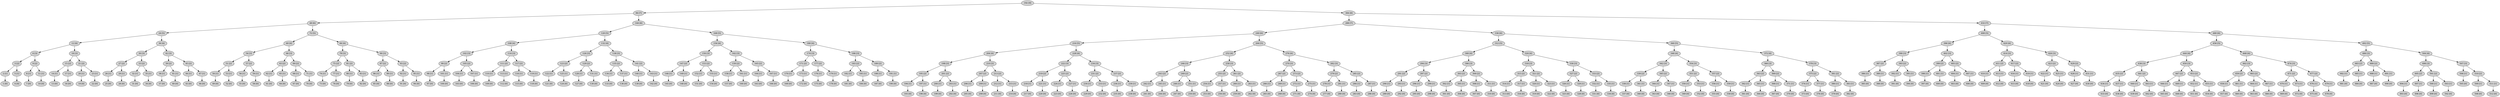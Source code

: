 digraph {
n0x7fb2e34052b0 [label="192 [9]", fontcolor=black, style=filled];
n0x7fb2e34052b0 -> n0x7fb2e34046b0 [side=left];
n0x7fb2e34052b0 -> n0x7fb2e3406ab0 [side=right];
n0x7fb2e34046b0 [label="96 [7]", fontcolor=black, style=filled];
n0x7fb2e34046b0 -> n0x7fb2e34040b0 [side=left];
n0x7fb2e34046b0 -> n0x7fb2e3404cb0 [side=right];
n0x7fb2e34040b0 [label="48 [6]", fontcolor=black, style=filled];
n0x7fb2e34040b0 -> n0x7fb2e3403db0 [side=left];
n0x7fb2e34040b0 -> n0x7fb2e34043b0 [side=right];
n0x7fb2e3403db0 [label="24 [5]", fontcolor=black, style=filled];
n0x7fb2e3403db0 -> n0x7fb2e3403c30 [side=left];
n0x7fb2e3403db0 -> n0x7fb2e3403f30 [side=right];
n0x7fb2e3403c30 [label="12 [4]", fontcolor=black, style=filled];
n0x7fb2e3403c30 -> n0x7fb2e3403b70 [side=left];
n0x7fb2e3403c30 -> n0x7fb2e3403cf0 [side=right];
n0x7fb2e3403b70 [label="6 [3]", fontcolor=black, style=filled];
n0x7fb2e3403b70 -> n0x7fb2e3403b10 [side=left];
n0x7fb2e3403b70 -> n0x7fb2e3403bd0 [side=right];
n0x7fb2e3403b10 [label="3 [2]", fontcolor=black, style=filled];
n0x7fb2e3403b10 -> n0x7fb2e3403af0 [side=left];
n0x7fb2e3403b10 -> n0x7fb2e3403b50 [side=right];
n0x7fb2e3403af0 [label="2 [1]", fontcolor=black, style=filled];
n0x7fb2e3403af0 -> n0x7fb2e3403ad0 [side=left];
n0x7fb2e3403ad0 [label="1 [0]", fontcolor=black, style=filled];
n0x7fb2e3403b50 [label="5 [1]", fontcolor=black, style=filled];
n0x7fb2e3403b50 -> n0x7fb2e3403b30 [side=left];
n0x7fb2e3403b30 [label="4 [0]", fontcolor=black, style=filled];
n0x7fb2e3403bd0 [label="9 [2]", fontcolor=black, style=filled];
n0x7fb2e3403bd0 -> n0x7fb2e3403bb0 [side=left];
n0x7fb2e3403bd0 -> n0x7fb2e3403c10 [side=right];
n0x7fb2e3403bb0 [label="8 [1]", fontcolor=black, style=filled];
n0x7fb2e3403bb0 -> n0x7fb2e3403b90 [side=left];
n0x7fb2e3403b90 [label="7 [0]", fontcolor=black, style=filled];
n0x7fb2e3403c10 [label="11 [1]", fontcolor=black, style=filled];
n0x7fb2e3403c10 -> n0x7fb2e3403bf0 [side=left];
n0x7fb2e3403bf0 [label="10 [0]", fontcolor=black, style=filled];
n0x7fb2e3403cf0 [label="18 [3]", fontcolor=black, style=filled];
n0x7fb2e3403cf0 -> n0x7fb2e3403c90 [side=left];
n0x7fb2e3403cf0 -> n0x7fb2e3403d50 [side=right];
n0x7fb2e3403c90 [label="15 [2]", fontcolor=black, style=filled];
n0x7fb2e3403c90 -> n0x7fb2e3403c70 [side=left];
n0x7fb2e3403c90 -> n0x7fb2e3403cd0 [side=right];
n0x7fb2e3403c70 [label="14 [1]", fontcolor=black, style=filled];
n0x7fb2e3403c70 -> n0x7fb2e3403c50 [side=left];
n0x7fb2e3403c50 [label="13 [0]", fontcolor=black, style=filled];
n0x7fb2e3403cd0 [label="17 [1]", fontcolor=black, style=filled];
n0x7fb2e3403cd0 -> n0x7fb2e3403cb0 [side=left];
n0x7fb2e3403cb0 [label="16 [0]", fontcolor=black, style=filled];
n0x7fb2e3403d50 [label="21 [2]", fontcolor=black, style=filled];
n0x7fb2e3403d50 -> n0x7fb2e3403d30 [side=left];
n0x7fb2e3403d50 -> n0x7fb2e3403d90 [side=right];
n0x7fb2e3403d30 [label="20 [1]", fontcolor=black, style=filled];
n0x7fb2e3403d30 -> n0x7fb2e3403d10 [side=left];
n0x7fb2e3403d10 [label="19 [0]", fontcolor=black, style=filled];
n0x7fb2e3403d90 [label="23 [1]", fontcolor=black, style=filled];
n0x7fb2e3403d90 -> n0x7fb2e3403d70 [side=left];
n0x7fb2e3403d70 [label="22 [0]", fontcolor=black, style=filled];
n0x7fb2e3403f30 [label="36 [4]", fontcolor=black, style=filled];
n0x7fb2e3403f30 -> n0x7fb2e3403e70 [side=left];
n0x7fb2e3403f30 -> n0x7fb2e3403ff0 [side=right];
n0x7fb2e3403e70 [label="30 [3]", fontcolor=black, style=filled];
n0x7fb2e3403e70 -> n0x7fb2e3403e10 [side=left];
n0x7fb2e3403e70 -> n0x7fb2e3403ed0 [side=right];
n0x7fb2e3403e10 [label="27 [2]", fontcolor=black, style=filled];
n0x7fb2e3403e10 -> n0x7fb2e3403df0 [side=left];
n0x7fb2e3403e10 -> n0x7fb2e3403e50 [side=right];
n0x7fb2e3403df0 [label="26 [1]", fontcolor=black, style=filled];
n0x7fb2e3403df0 -> n0x7fb2e3403dd0 [side=left];
n0x7fb2e3403dd0 [label="25 [0]", fontcolor=black, style=filled];
n0x7fb2e3403e50 [label="29 [1]", fontcolor=black, style=filled];
n0x7fb2e3403e50 -> n0x7fb2e3403e30 [side=left];
n0x7fb2e3403e30 [label="28 [0]", fontcolor=black, style=filled];
n0x7fb2e3403ed0 [label="33 [2]", fontcolor=black, style=filled];
n0x7fb2e3403ed0 -> n0x7fb2e3403eb0 [side=left];
n0x7fb2e3403ed0 -> n0x7fb2e3403f10 [side=right];
n0x7fb2e3403eb0 [label="32 [1]", fontcolor=black, style=filled];
n0x7fb2e3403eb0 -> n0x7fb2e3403e90 [side=left];
n0x7fb2e3403e90 [label="31 [0]", fontcolor=black, style=filled];
n0x7fb2e3403f10 [label="35 [1]", fontcolor=black, style=filled];
n0x7fb2e3403f10 -> n0x7fb2e3403ef0 [side=left];
n0x7fb2e3403ef0 [label="34 [0]", fontcolor=black, style=filled];
n0x7fb2e3403ff0 [label="42 [3]", fontcolor=black, style=filled];
n0x7fb2e3403ff0 -> n0x7fb2e3403f90 [side=left];
n0x7fb2e3403ff0 -> n0x7fb2e3404050 [side=right];
n0x7fb2e3403f90 [label="39 [2]", fontcolor=black, style=filled];
n0x7fb2e3403f90 -> n0x7fb2e3403f70 [side=left];
n0x7fb2e3403f90 -> n0x7fb2e3403fd0 [side=right];
n0x7fb2e3403f70 [label="38 [1]", fontcolor=black, style=filled];
n0x7fb2e3403f70 -> n0x7fb2e3403f50 [side=left];
n0x7fb2e3403f50 [label="37 [0]", fontcolor=black, style=filled];
n0x7fb2e3403fd0 [label="41 [1]", fontcolor=black, style=filled];
n0x7fb2e3403fd0 -> n0x7fb2e3403fb0 [side=left];
n0x7fb2e3403fb0 [label="40 [0]", fontcolor=black, style=filled];
n0x7fb2e3404050 [label="45 [2]", fontcolor=black, style=filled];
n0x7fb2e3404050 -> n0x7fb2e3404030 [side=left];
n0x7fb2e3404050 -> n0x7fb2e3404090 [side=right];
n0x7fb2e3404030 [label="44 [1]", fontcolor=black, style=filled];
n0x7fb2e3404030 -> n0x7fb2e3404010 [side=left];
n0x7fb2e3404010 [label="43 [0]", fontcolor=black, style=filled];
n0x7fb2e3404090 [label="47 [1]", fontcolor=black, style=filled];
n0x7fb2e3404090 -> n0x7fb2e3404070 [side=left];
n0x7fb2e3404070 [label="46 [0]", fontcolor=black, style=filled];
n0x7fb2e34043b0 [label="72 [5]", fontcolor=black, style=filled];
n0x7fb2e34043b0 -> n0x7fb2e3404230 [side=left];
n0x7fb2e34043b0 -> n0x7fb2e3404530 [side=right];
n0x7fb2e3404230 [label="60 [4]", fontcolor=black, style=filled];
n0x7fb2e3404230 -> n0x7fb2e3404170 [side=left];
n0x7fb2e3404230 -> n0x7fb2e34042f0 [side=right];
n0x7fb2e3404170 [label="54 [3]", fontcolor=black, style=filled];
n0x7fb2e3404170 -> n0x7fb2e3404110 [side=left];
n0x7fb2e3404170 -> n0x7fb2e34041d0 [side=right];
n0x7fb2e3404110 [label="51 [2]", fontcolor=black, style=filled];
n0x7fb2e3404110 -> n0x7fb2e34040f0 [side=left];
n0x7fb2e3404110 -> n0x7fb2e3404150 [side=right];
n0x7fb2e34040f0 [label="50 [1]", fontcolor=black, style=filled];
n0x7fb2e34040f0 -> n0x7fb2e34040d0 [side=left];
n0x7fb2e34040d0 [label="49 [0]", fontcolor=black, style=filled];
n0x7fb2e3404150 [label="53 [1]", fontcolor=black, style=filled];
n0x7fb2e3404150 -> n0x7fb2e3404130 [side=left];
n0x7fb2e3404130 [label="52 [0]", fontcolor=black, style=filled];
n0x7fb2e34041d0 [label="57 [2]", fontcolor=black, style=filled];
n0x7fb2e34041d0 -> n0x7fb2e34041b0 [side=left];
n0x7fb2e34041d0 -> n0x7fb2e3404210 [side=right];
n0x7fb2e34041b0 [label="56 [1]", fontcolor=black, style=filled];
n0x7fb2e34041b0 -> n0x7fb2e3404190 [side=left];
n0x7fb2e3404190 [label="55 [0]", fontcolor=black, style=filled];
n0x7fb2e3404210 [label="59 [1]", fontcolor=black, style=filled];
n0x7fb2e3404210 -> n0x7fb2e34041f0 [side=left];
n0x7fb2e34041f0 [label="58 [0]", fontcolor=black, style=filled];
n0x7fb2e34042f0 [label="66 [3]", fontcolor=black, style=filled];
n0x7fb2e34042f0 -> n0x7fb2e3404290 [side=left];
n0x7fb2e34042f0 -> n0x7fb2e3404350 [side=right];
n0x7fb2e3404290 [label="63 [2]", fontcolor=black, style=filled];
n0x7fb2e3404290 -> n0x7fb2e3404270 [side=left];
n0x7fb2e3404290 -> n0x7fb2e34042d0 [side=right];
n0x7fb2e3404270 [label="62 [1]", fontcolor=black, style=filled];
n0x7fb2e3404270 -> n0x7fb2e3404250 [side=left];
n0x7fb2e3404250 [label="61 [0]", fontcolor=black, style=filled];
n0x7fb2e34042d0 [label="65 [1]", fontcolor=black, style=filled];
n0x7fb2e34042d0 -> n0x7fb2e34042b0 [side=left];
n0x7fb2e34042b0 [label="64 [0]", fontcolor=black, style=filled];
n0x7fb2e3404350 [label="69 [2]", fontcolor=black, style=filled];
n0x7fb2e3404350 -> n0x7fb2e3404330 [side=left];
n0x7fb2e3404350 -> n0x7fb2e3404390 [side=right];
n0x7fb2e3404330 [label="68 [1]", fontcolor=black, style=filled];
n0x7fb2e3404330 -> n0x7fb2e3404310 [side=left];
n0x7fb2e3404310 [label="67 [0]", fontcolor=black, style=filled];
n0x7fb2e3404390 [label="71 [1]", fontcolor=black, style=filled];
n0x7fb2e3404390 -> n0x7fb2e3404370 [side=left];
n0x7fb2e3404370 [label="70 [0]", fontcolor=black, style=filled];
n0x7fb2e3404530 [label="84 [4]", fontcolor=black, style=filled];
n0x7fb2e3404530 -> n0x7fb2e3404470 [side=left];
n0x7fb2e3404530 -> n0x7fb2e34045f0 [side=right];
n0x7fb2e3404470 [label="78 [3]", fontcolor=black, style=filled];
n0x7fb2e3404470 -> n0x7fb2e3404410 [side=left];
n0x7fb2e3404470 -> n0x7fb2e34044d0 [side=right];
n0x7fb2e3404410 [label="75 [2]", fontcolor=black, style=filled];
n0x7fb2e3404410 -> n0x7fb2e34043f0 [side=left];
n0x7fb2e3404410 -> n0x7fb2e3404450 [side=right];
n0x7fb2e34043f0 [label="74 [1]", fontcolor=black, style=filled];
n0x7fb2e34043f0 -> n0x7fb2e34043d0 [side=left];
n0x7fb2e34043d0 [label="73 [0]", fontcolor=black, style=filled];
n0x7fb2e3404450 [label="77 [1]", fontcolor=black, style=filled];
n0x7fb2e3404450 -> n0x7fb2e3404430 [side=left];
n0x7fb2e3404430 [label="76 [0]", fontcolor=black, style=filled];
n0x7fb2e34044d0 [label="81 [2]", fontcolor=black, style=filled];
n0x7fb2e34044d0 -> n0x7fb2e34044b0 [side=left];
n0x7fb2e34044d0 -> n0x7fb2e3404510 [side=right];
n0x7fb2e34044b0 [label="80 [1]", fontcolor=black, style=filled];
n0x7fb2e34044b0 -> n0x7fb2e3404490 [side=left];
n0x7fb2e3404490 [label="79 [0]", fontcolor=black, style=filled];
n0x7fb2e3404510 [label="83 [1]", fontcolor=black, style=filled];
n0x7fb2e3404510 -> n0x7fb2e34044f0 [side=left];
n0x7fb2e34044f0 [label="82 [0]", fontcolor=black, style=filled];
n0x7fb2e34045f0 [label="90 [3]", fontcolor=black, style=filled];
n0x7fb2e34045f0 -> n0x7fb2e3404590 [side=left];
n0x7fb2e34045f0 -> n0x7fb2e3404650 [side=right];
n0x7fb2e3404590 [label="87 [2]", fontcolor=black, style=filled];
n0x7fb2e3404590 -> n0x7fb2e3404570 [side=left];
n0x7fb2e3404590 -> n0x7fb2e34045d0 [side=right];
n0x7fb2e3404570 [label="86 [1]", fontcolor=black, style=filled];
n0x7fb2e3404570 -> n0x7fb2e3404550 [side=left];
n0x7fb2e3404550 [label="85 [0]", fontcolor=black, style=filled];
n0x7fb2e34045d0 [label="89 [1]", fontcolor=black, style=filled];
n0x7fb2e34045d0 -> n0x7fb2e34045b0 [side=left];
n0x7fb2e34045b0 [label="88 [0]", fontcolor=black, style=filled];
n0x7fb2e3404650 [label="93 [2]", fontcolor=black, style=filled];
n0x7fb2e3404650 -> n0x7fb2e3404630 [side=left];
n0x7fb2e3404650 -> n0x7fb2e3404690 [side=right];
n0x7fb2e3404630 [label="92 [1]", fontcolor=black, style=filled];
n0x7fb2e3404630 -> n0x7fb2e3404610 [side=left];
n0x7fb2e3404610 [label="91 [0]", fontcolor=black, style=filled];
n0x7fb2e3404690 [label="95 [1]", fontcolor=black, style=filled];
n0x7fb2e3404690 -> n0x7fb2e3404670 [side=left];
n0x7fb2e3404670 [label="94 [0]", fontcolor=black, style=filled];
n0x7fb2e3404cb0 [label="144 [6]", fontcolor=black, style=filled];
n0x7fb2e3404cb0 -> n0x7fb2e34049b0 [side=left];
n0x7fb2e3404cb0 -> n0x7fb2e3404fb0 [side=right];
n0x7fb2e34049b0 [label="120 [5]", fontcolor=black, style=filled];
n0x7fb2e34049b0 -> n0x7fb2e3404830 [side=left];
n0x7fb2e34049b0 -> n0x7fb2e3404b30 [side=right];
n0x7fb2e3404830 [label="108 [4]", fontcolor=black, style=filled];
n0x7fb2e3404830 -> n0x7fb2e3404770 [side=left];
n0x7fb2e3404830 -> n0x7fb2e34048f0 [side=right];
n0x7fb2e3404770 [label="102 [3]", fontcolor=black, style=filled];
n0x7fb2e3404770 -> n0x7fb2e3404710 [side=left];
n0x7fb2e3404770 -> n0x7fb2e34047d0 [side=right];
n0x7fb2e3404710 [label="99 [2]", fontcolor=black, style=filled];
n0x7fb2e3404710 -> n0x7fb2e34046f0 [side=left];
n0x7fb2e3404710 -> n0x7fb2e3404750 [side=right];
n0x7fb2e34046f0 [label="98 [1]", fontcolor=black, style=filled];
n0x7fb2e34046f0 -> n0x7fb2e34046d0 [side=left];
n0x7fb2e34046d0 [label="97 [0]", fontcolor=black, style=filled];
n0x7fb2e3404750 [label="101 [1]", fontcolor=black, style=filled];
n0x7fb2e3404750 -> n0x7fb2e3404730 [side=left];
n0x7fb2e3404730 [label="100 [0]", fontcolor=black, style=filled];
n0x7fb2e34047d0 [label="105 [2]", fontcolor=black, style=filled];
n0x7fb2e34047d0 -> n0x7fb2e34047b0 [side=left];
n0x7fb2e34047d0 -> n0x7fb2e3404810 [side=right];
n0x7fb2e34047b0 [label="104 [1]", fontcolor=black, style=filled];
n0x7fb2e34047b0 -> n0x7fb2e3404790 [side=left];
n0x7fb2e3404790 [label="103 [0]", fontcolor=black, style=filled];
n0x7fb2e3404810 [label="107 [1]", fontcolor=black, style=filled];
n0x7fb2e3404810 -> n0x7fb2e34047f0 [side=left];
n0x7fb2e34047f0 [label="106 [0]", fontcolor=black, style=filled];
n0x7fb2e34048f0 [label="114 [3]", fontcolor=black, style=filled];
n0x7fb2e34048f0 -> n0x7fb2e3404890 [side=left];
n0x7fb2e34048f0 -> n0x7fb2e3404950 [side=right];
n0x7fb2e3404890 [label="111 [2]", fontcolor=black, style=filled];
n0x7fb2e3404890 -> n0x7fb2e3404870 [side=left];
n0x7fb2e3404890 -> n0x7fb2e34048d0 [side=right];
n0x7fb2e3404870 [label="110 [1]", fontcolor=black, style=filled];
n0x7fb2e3404870 -> n0x7fb2e3404850 [side=left];
n0x7fb2e3404850 [label="109 [0]", fontcolor=black, style=filled];
n0x7fb2e34048d0 [label="113 [1]", fontcolor=black, style=filled];
n0x7fb2e34048d0 -> n0x7fb2e34048b0 [side=left];
n0x7fb2e34048b0 [label="112 [0]", fontcolor=black, style=filled];
n0x7fb2e3404950 [label="117 [2]", fontcolor=black, style=filled];
n0x7fb2e3404950 -> n0x7fb2e3404930 [side=left];
n0x7fb2e3404950 -> n0x7fb2e3404990 [side=right];
n0x7fb2e3404930 [label="116 [1]", fontcolor=black, style=filled];
n0x7fb2e3404930 -> n0x7fb2e3404910 [side=left];
n0x7fb2e3404910 [label="115 [0]", fontcolor=black, style=filled];
n0x7fb2e3404990 [label="119 [1]", fontcolor=black, style=filled];
n0x7fb2e3404990 -> n0x7fb2e3404970 [side=left];
n0x7fb2e3404970 [label="118 [0]", fontcolor=black, style=filled];
n0x7fb2e3404b30 [label="132 [4]", fontcolor=black, style=filled];
n0x7fb2e3404b30 -> n0x7fb2e3404a70 [side=left];
n0x7fb2e3404b30 -> n0x7fb2e3404bf0 [side=right];
n0x7fb2e3404a70 [label="126 [3]", fontcolor=black, style=filled];
n0x7fb2e3404a70 -> n0x7fb2e3404a10 [side=left];
n0x7fb2e3404a70 -> n0x7fb2e3404ad0 [side=right];
n0x7fb2e3404a10 [label="123 [2]", fontcolor=black, style=filled];
n0x7fb2e3404a10 -> n0x7fb2e34049f0 [side=left];
n0x7fb2e3404a10 -> n0x7fb2e3404a50 [side=right];
n0x7fb2e34049f0 [label="122 [1]", fontcolor=black, style=filled];
n0x7fb2e34049f0 -> n0x7fb2e34049d0 [side=left];
n0x7fb2e34049d0 [label="121 [0]", fontcolor=black, style=filled];
n0x7fb2e3404a50 [label="125 [1]", fontcolor=black, style=filled];
n0x7fb2e3404a50 -> n0x7fb2e3404a30 [side=left];
n0x7fb2e3404a30 [label="124 [0]", fontcolor=black, style=filled];
n0x7fb2e3404ad0 [label="129 [2]", fontcolor=black, style=filled];
n0x7fb2e3404ad0 -> n0x7fb2e3404ab0 [side=left];
n0x7fb2e3404ad0 -> n0x7fb2e3404b10 [side=right];
n0x7fb2e3404ab0 [label="128 [1]", fontcolor=black, style=filled];
n0x7fb2e3404ab0 -> n0x7fb2e3404a90 [side=left];
n0x7fb2e3404a90 [label="127 [0]", fontcolor=black, style=filled];
n0x7fb2e3404b10 [label="131 [1]", fontcolor=black, style=filled];
n0x7fb2e3404b10 -> n0x7fb2e3404af0 [side=left];
n0x7fb2e3404af0 [label="130 [0]", fontcolor=black, style=filled];
n0x7fb2e3404bf0 [label="138 [3]", fontcolor=black, style=filled];
n0x7fb2e3404bf0 -> n0x7fb2e3404b90 [side=left];
n0x7fb2e3404bf0 -> n0x7fb2e3404c50 [side=right];
n0x7fb2e3404b90 [label="135 [2]", fontcolor=black, style=filled];
n0x7fb2e3404b90 -> n0x7fb2e3404b70 [side=left];
n0x7fb2e3404b90 -> n0x7fb2e3404bd0 [side=right];
n0x7fb2e3404b70 [label="134 [1]", fontcolor=black, style=filled];
n0x7fb2e3404b70 -> n0x7fb2e3404b50 [side=left];
n0x7fb2e3404b50 [label="133 [0]", fontcolor=black, style=filled];
n0x7fb2e3404bd0 [label="137 [1]", fontcolor=black, style=filled];
n0x7fb2e3404bd0 -> n0x7fb2e3404bb0 [side=left];
n0x7fb2e3404bb0 [label="136 [0]", fontcolor=black, style=filled];
n0x7fb2e3404c50 [label="141 [2]", fontcolor=black, style=filled];
n0x7fb2e3404c50 -> n0x7fb2e3404c30 [side=left];
n0x7fb2e3404c50 -> n0x7fb2e3404c90 [side=right];
n0x7fb2e3404c30 [label="140 [1]", fontcolor=black, style=filled];
n0x7fb2e3404c30 -> n0x7fb2e3404c10 [side=left];
n0x7fb2e3404c10 [label="139 [0]", fontcolor=black, style=filled];
n0x7fb2e3404c90 [label="143 [1]", fontcolor=black, style=filled];
n0x7fb2e3404c90 -> n0x7fb2e3404c70 [side=left];
n0x7fb2e3404c70 [label="142 [0]", fontcolor=black, style=filled];
n0x7fb2e3404fb0 [label="168 [5]", fontcolor=black, style=filled];
n0x7fb2e3404fb0 -> n0x7fb2e3404e30 [side=left];
n0x7fb2e3404fb0 -> n0x7fb2e3405130 [side=right];
n0x7fb2e3404e30 [label="156 [4]", fontcolor=black, style=filled];
n0x7fb2e3404e30 -> n0x7fb2e3404d70 [side=left];
n0x7fb2e3404e30 -> n0x7fb2e3404ef0 [side=right];
n0x7fb2e3404d70 [label="150 [3]", fontcolor=black, style=filled];
n0x7fb2e3404d70 -> n0x7fb2e3404d10 [side=left];
n0x7fb2e3404d70 -> n0x7fb2e3404dd0 [side=right];
n0x7fb2e3404d10 [label="147 [2]", fontcolor=black, style=filled];
n0x7fb2e3404d10 -> n0x7fb2e3404cf0 [side=left];
n0x7fb2e3404d10 -> n0x7fb2e3404d50 [side=right];
n0x7fb2e3404cf0 [label="146 [1]", fontcolor=black, style=filled];
n0x7fb2e3404cf0 -> n0x7fb2e3404cd0 [side=left];
n0x7fb2e3404cd0 [label="145 [0]", fontcolor=black, style=filled];
n0x7fb2e3404d50 [label="149 [1]", fontcolor=black, style=filled];
n0x7fb2e3404d50 -> n0x7fb2e3404d30 [side=left];
n0x7fb2e3404d30 [label="148 [0]", fontcolor=black, style=filled];
n0x7fb2e3404dd0 [label="153 [2]", fontcolor=black, style=filled];
n0x7fb2e3404dd0 -> n0x7fb2e3404db0 [side=left];
n0x7fb2e3404dd0 -> n0x7fb2e3404e10 [side=right];
n0x7fb2e3404db0 [label="152 [1]", fontcolor=black, style=filled];
n0x7fb2e3404db0 -> n0x7fb2e3404d90 [side=left];
n0x7fb2e3404d90 [label="151 [0]", fontcolor=black, style=filled];
n0x7fb2e3404e10 [label="155 [1]", fontcolor=black, style=filled];
n0x7fb2e3404e10 -> n0x7fb2e3404df0 [side=left];
n0x7fb2e3404df0 [label="154 [0]", fontcolor=black, style=filled];
n0x7fb2e3404ef0 [label="162 [3]", fontcolor=black, style=filled];
n0x7fb2e3404ef0 -> n0x7fb2e3404e90 [side=left];
n0x7fb2e3404ef0 -> n0x7fb2e3404f50 [side=right];
n0x7fb2e3404e90 [label="159 [2]", fontcolor=black, style=filled];
n0x7fb2e3404e90 -> n0x7fb2e3404e70 [side=left];
n0x7fb2e3404e90 -> n0x7fb2e3404ed0 [side=right];
n0x7fb2e3404e70 [label="158 [1]", fontcolor=black, style=filled];
n0x7fb2e3404e70 -> n0x7fb2e3404e50 [side=left];
n0x7fb2e3404e50 [label="157 [0]", fontcolor=black, style=filled];
n0x7fb2e3404ed0 [label="161 [1]", fontcolor=black, style=filled];
n0x7fb2e3404ed0 -> n0x7fb2e3404eb0 [side=left];
n0x7fb2e3404eb0 [label="160 [0]", fontcolor=black, style=filled];
n0x7fb2e3404f50 [label="165 [2]", fontcolor=black, style=filled];
n0x7fb2e3404f50 -> n0x7fb2e3404f30 [side=left];
n0x7fb2e3404f50 -> n0x7fb2e3404f90 [side=right];
n0x7fb2e3404f30 [label="164 [1]", fontcolor=black, style=filled];
n0x7fb2e3404f30 -> n0x7fb2e3404f10 [side=left];
n0x7fb2e3404f10 [label="163 [0]", fontcolor=black, style=filled];
n0x7fb2e3404f90 [label="167 [1]", fontcolor=black, style=filled];
n0x7fb2e3404f90 -> n0x7fb2e3404f70 [side=left];
n0x7fb2e3404f70 [label="166 [0]", fontcolor=black, style=filled];
n0x7fb2e3405130 [label="180 [4]", fontcolor=black, style=filled];
n0x7fb2e3405130 -> n0x7fb2e3405070 [side=left];
n0x7fb2e3405130 -> n0x7fb2e34051f0 [side=right];
n0x7fb2e3405070 [label="174 [3]", fontcolor=black, style=filled];
n0x7fb2e3405070 -> n0x7fb2e3405010 [side=left];
n0x7fb2e3405070 -> n0x7fb2e34050d0 [side=right];
n0x7fb2e3405010 [label="171 [2]", fontcolor=black, style=filled];
n0x7fb2e3405010 -> n0x7fb2e3404ff0 [side=left];
n0x7fb2e3405010 -> n0x7fb2e3405050 [side=right];
n0x7fb2e3404ff0 [label="170 [1]", fontcolor=black, style=filled];
n0x7fb2e3404ff0 -> n0x7fb2e3404fd0 [side=left];
n0x7fb2e3404fd0 [label="169 [0]", fontcolor=black, style=filled];
n0x7fb2e3405050 [label="173 [1]", fontcolor=black, style=filled];
n0x7fb2e3405050 -> n0x7fb2e3405030 [side=left];
n0x7fb2e3405030 [label="172 [0]", fontcolor=black, style=filled];
n0x7fb2e34050d0 [label="177 [2]", fontcolor=black, style=filled];
n0x7fb2e34050d0 -> n0x7fb2e34050b0 [side=left];
n0x7fb2e34050d0 -> n0x7fb2e3405110 [side=right];
n0x7fb2e34050b0 [label="176 [1]", fontcolor=black, style=filled];
n0x7fb2e34050b0 -> n0x7fb2e3405090 [side=left];
n0x7fb2e3405090 [label="175 [0]", fontcolor=black, style=filled];
n0x7fb2e3405110 [label="179 [1]", fontcolor=black, style=filled];
n0x7fb2e3405110 -> n0x7fb2e34050f0 [side=left];
n0x7fb2e34050f0 [label="178 [0]", fontcolor=black, style=filled];
n0x7fb2e34051f0 [label="186 [3]", fontcolor=black, style=filled];
n0x7fb2e34051f0 -> n0x7fb2e3405190 [side=left];
n0x7fb2e34051f0 -> n0x7fb2e3405250 [side=right];
n0x7fb2e3405190 [label="183 [2]", fontcolor=black, style=filled];
n0x7fb2e3405190 -> n0x7fb2e3405170 [side=left];
n0x7fb2e3405190 -> n0x7fb2e34051d0 [side=right];
n0x7fb2e3405170 [label="182 [1]", fontcolor=black, style=filled];
n0x7fb2e3405170 -> n0x7fb2e3405150 [side=left];
n0x7fb2e3405150 [label="181 [0]", fontcolor=black, style=filled];
n0x7fb2e34051d0 [label="185 [1]", fontcolor=black, style=filled];
n0x7fb2e34051d0 -> n0x7fb2e34051b0 [side=left];
n0x7fb2e34051b0 [label="184 [0]", fontcolor=black, style=filled];
n0x7fb2e3405250 [label="189 [2]", fontcolor=black, style=filled];
n0x7fb2e3405250 -> n0x7fb2e3405230 [side=left];
n0x7fb2e3405250 -> n0x7fb2e3405290 [side=right];
n0x7fb2e3405230 [label="188 [1]", fontcolor=black, style=filled];
n0x7fb2e3405230 -> n0x7fb2e3405210 [side=left];
n0x7fb2e3405210 [label="187 [0]", fontcolor=black, style=filled];
n0x7fb2e3405290 [label="191 [1]", fontcolor=black, style=filled];
n0x7fb2e3405290 -> n0x7fb2e3405270 [side=left];
n0x7fb2e3405270 [label="190 [0]", fontcolor=black, style=filled];
n0x7fb2e3406ab0 [label="384 [8]", fontcolor=black, style=filled];
n0x7fb2e3406ab0 -> n0x7fb2e3405eb0 [side=left];
n0x7fb2e3406ab0 -> n0x7fb2e34070b0 [side=right];
n0x7fb2e3405eb0 [label="288 [7]", fontcolor=black, style=filled];
n0x7fb2e3405eb0 -> n0x7fb2e34058b0 [side=left];
n0x7fb2e3405eb0 -> n0x7fb2e34064b0 [side=right];
n0x7fb2e34058b0 [label="240 [6]", fontcolor=black, style=filled];
n0x7fb2e34058b0 -> n0x7fb2e34055b0 [side=left];
n0x7fb2e34058b0 -> n0x7fb2e3405bb0 [side=right];
n0x7fb2e34055b0 [label="216 [5]", fontcolor=black, style=filled];
n0x7fb2e34055b0 -> n0x7fb2e3405430 [side=left];
n0x7fb2e34055b0 -> n0x7fb2e3405730 [side=right];
n0x7fb2e3405430 [label="204 [4]", fontcolor=black, style=filled];
n0x7fb2e3405430 -> n0x7fb2e3405370 [side=left];
n0x7fb2e3405430 -> n0x7fb2e34054f0 [side=right];
n0x7fb2e3405370 [label="198 [3]", fontcolor=black, style=filled];
n0x7fb2e3405370 -> n0x7fb2e3405310 [side=left];
n0x7fb2e3405370 -> n0x7fb2e34053d0 [side=right];
n0x7fb2e3405310 [label="195 [2]", fontcolor=black, style=filled];
n0x7fb2e3405310 -> n0x7fb2e34052f0 [side=left];
n0x7fb2e3405310 -> n0x7fb2e3405350 [side=right];
n0x7fb2e34052f0 [label="194 [1]", fontcolor=black, style=filled];
n0x7fb2e34052f0 -> n0x7fb2e34052d0 [side=left];
n0x7fb2e34052d0 [label="193 [0]", fontcolor=black, style=filled];
n0x7fb2e3405350 [label="197 [1]", fontcolor=black, style=filled];
n0x7fb2e3405350 -> n0x7fb2e3405330 [side=left];
n0x7fb2e3405330 [label="196 [0]", fontcolor=black, style=filled];
n0x7fb2e34053d0 [label="201 [2]", fontcolor=black, style=filled];
n0x7fb2e34053d0 -> n0x7fb2e34053b0 [side=left];
n0x7fb2e34053d0 -> n0x7fb2e3405410 [side=right];
n0x7fb2e34053b0 [label="200 [1]", fontcolor=black, style=filled];
n0x7fb2e34053b0 -> n0x7fb2e3405390 [side=left];
n0x7fb2e3405390 [label="199 [0]", fontcolor=black, style=filled];
n0x7fb2e3405410 [label="203 [1]", fontcolor=black, style=filled];
n0x7fb2e3405410 -> n0x7fb2e34053f0 [side=left];
n0x7fb2e34053f0 [label="202 [0]", fontcolor=black, style=filled];
n0x7fb2e34054f0 [label="210 [3]", fontcolor=black, style=filled];
n0x7fb2e34054f0 -> n0x7fb2e3405490 [side=left];
n0x7fb2e34054f0 -> n0x7fb2e3405550 [side=right];
n0x7fb2e3405490 [label="207 [2]", fontcolor=black, style=filled];
n0x7fb2e3405490 -> n0x7fb2e3405470 [side=left];
n0x7fb2e3405490 -> n0x7fb2e34054d0 [side=right];
n0x7fb2e3405470 [label="206 [1]", fontcolor=black, style=filled];
n0x7fb2e3405470 -> n0x7fb2e3405450 [side=left];
n0x7fb2e3405450 [label="205 [0]", fontcolor=black, style=filled];
n0x7fb2e34054d0 [label="209 [1]", fontcolor=black, style=filled];
n0x7fb2e34054d0 -> n0x7fb2e34054b0 [side=left];
n0x7fb2e34054b0 [label="208 [0]", fontcolor=black, style=filled];
n0x7fb2e3405550 [label="213 [2]", fontcolor=black, style=filled];
n0x7fb2e3405550 -> n0x7fb2e3405530 [side=left];
n0x7fb2e3405550 -> n0x7fb2e3405590 [side=right];
n0x7fb2e3405530 [label="212 [1]", fontcolor=black, style=filled];
n0x7fb2e3405530 -> n0x7fb2e3405510 [side=left];
n0x7fb2e3405510 [label="211 [0]", fontcolor=black, style=filled];
n0x7fb2e3405590 [label="215 [1]", fontcolor=black, style=filled];
n0x7fb2e3405590 -> n0x7fb2e3405570 [side=left];
n0x7fb2e3405570 [label="214 [0]", fontcolor=black, style=filled];
n0x7fb2e3405730 [label="228 [4]", fontcolor=black, style=filled];
n0x7fb2e3405730 -> n0x7fb2e3405670 [side=left];
n0x7fb2e3405730 -> n0x7fb2e34057f0 [side=right];
n0x7fb2e3405670 [label="222 [3]", fontcolor=black, style=filled];
n0x7fb2e3405670 -> n0x7fb2e3405610 [side=left];
n0x7fb2e3405670 -> n0x7fb2e34056d0 [side=right];
n0x7fb2e3405610 [label="219 [2]", fontcolor=black, style=filled];
n0x7fb2e3405610 -> n0x7fb2e34055f0 [side=left];
n0x7fb2e3405610 -> n0x7fb2e3405650 [side=right];
n0x7fb2e34055f0 [label="218 [1]", fontcolor=black, style=filled];
n0x7fb2e34055f0 -> n0x7fb2e34055d0 [side=left];
n0x7fb2e34055d0 [label="217 [0]", fontcolor=black, style=filled];
n0x7fb2e3405650 [label="221 [1]", fontcolor=black, style=filled];
n0x7fb2e3405650 -> n0x7fb2e3405630 [side=left];
n0x7fb2e3405630 [label="220 [0]", fontcolor=black, style=filled];
n0x7fb2e34056d0 [label="225 [2]", fontcolor=black, style=filled];
n0x7fb2e34056d0 -> n0x7fb2e34056b0 [side=left];
n0x7fb2e34056d0 -> n0x7fb2e3405710 [side=right];
n0x7fb2e34056b0 [label="224 [1]", fontcolor=black, style=filled];
n0x7fb2e34056b0 -> n0x7fb2e3405690 [side=left];
n0x7fb2e3405690 [label="223 [0]", fontcolor=black, style=filled];
n0x7fb2e3405710 [label="227 [1]", fontcolor=black, style=filled];
n0x7fb2e3405710 -> n0x7fb2e34056f0 [side=left];
n0x7fb2e34056f0 [label="226 [0]", fontcolor=black, style=filled];
n0x7fb2e34057f0 [label="234 [3]", fontcolor=black, style=filled];
n0x7fb2e34057f0 -> n0x7fb2e3405790 [side=left];
n0x7fb2e34057f0 -> n0x7fb2e3405850 [side=right];
n0x7fb2e3405790 [label="231 [2]", fontcolor=black, style=filled];
n0x7fb2e3405790 -> n0x7fb2e3405770 [side=left];
n0x7fb2e3405790 -> n0x7fb2e34057d0 [side=right];
n0x7fb2e3405770 [label="230 [1]", fontcolor=black, style=filled];
n0x7fb2e3405770 -> n0x7fb2e3405750 [side=left];
n0x7fb2e3405750 [label="229 [0]", fontcolor=black, style=filled];
n0x7fb2e34057d0 [label="233 [1]", fontcolor=black, style=filled];
n0x7fb2e34057d0 -> n0x7fb2e34057b0 [side=left];
n0x7fb2e34057b0 [label="232 [0]", fontcolor=black, style=filled];
n0x7fb2e3405850 [label="237 [2]", fontcolor=black, style=filled];
n0x7fb2e3405850 -> n0x7fb2e3405830 [side=left];
n0x7fb2e3405850 -> n0x7fb2e3405890 [side=right];
n0x7fb2e3405830 [label="236 [1]", fontcolor=black, style=filled];
n0x7fb2e3405830 -> n0x7fb2e3405810 [side=left];
n0x7fb2e3405810 [label="235 [0]", fontcolor=black, style=filled];
n0x7fb2e3405890 [label="239 [1]", fontcolor=black, style=filled];
n0x7fb2e3405890 -> n0x7fb2e3405870 [side=left];
n0x7fb2e3405870 [label="238 [0]", fontcolor=black, style=filled];
n0x7fb2e3405bb0 [label="264 [5]", fontcolor=black, style=filled];
n0x7fb2e3405bb0 -> n0x7fb2e3405a30 [side=left];
n0x7fb2e3405bb0 -> n0x7fb2e3405d30 [side=right];
n0x7fb2e3405a30 [label="252 [4]", fontcolor=black, style=filled];
n0x7fb2e3405a30 -> n0x7fb2e3405970 [side=left];
n0x7fb2e3405a30 -> n0x7fb2e3405af0 [side=right];
n0x7fb2e3405970 [label="246 [3]", fontcolor=black, style=filled];
n0x7fb2e3405970 -> n0x7fb2e3405910 [side=left];
n0x7fb2e3405970 -> n0x7fb2e34059d0 [side=right];
n0x7fb2e3405910 [label="243 [2]", fontcolor=black, style=filled];
n0x7fb2e3405910 -> n0x7fb2e34058f0 [side=left];
n0x7fb2e3405910 -> n0x7fb2e3405950 [side=right];
n0x7fb2e34058f0 [label="242 [1]", fontcolor=black, style=filled];
n0x7fb2e34058f0 -> n0x7fb2e34058d0 [side=left];
n0x7fb2e34058d0 [label="241 [0]", fontcolor=black, style=filled];
n0x7fb2e3405950 [label="245 [1]", fontcolor=black, style=filled];
n0x7fb2e3405950 -> n0x7fb2e3405930 [side=left];
n0x7fb2e3405930 [label="244 [0]", fontcolor=black, style=filled];
n0x7fb2e34059d0 [label="249 [2]", fontcolor=black, style=filled];
n0x7fb2e34059d0 -> n0x7fb2e34059b0 [side=left];
n0x7fb2e34059d0 -> n0x7fb2e3405a10 [side=right];
n0x7fb2e34059b0 [label="248 [1]", fontcolor=black, style=filled];
n0x7fb2e34059b0 -> n0x7fb2e3405990 [side=left];
n0x7fb2e3405990 [label="247 [0]", fontcolor=black, style=filled];
n0x7fb2e3405a10 [label="251 [1]", fontcolor=black, style=filled];
n0x7fb2e3405a10 -> n0x7fb2e34059f0 [side=left];
n0x7fb2e34059f0 [label="250 [0]", fontcolor=black, style=filled];
n0x7fb2e3405af0 [label="258 [3]", fontcolor=black, style=filled];
n0x7fb2e3405af0 -> n0x7fb2e3405a90 [side=left];
n0x7fb2e3405af0 -> n0x7fb2e3405b50 [side=right];
n0x7fb2e3405a90 [label="255 [2]", fontcolor=black, style=filled];
n0x7fb2e3405a90 -> n0x7fb2e3405a70 [side=left];
n0x7fb2e3405a90 -> n0x7fb2e3405ad0 [side=right];
n0x7fb2e3405a70 [label="254 [1]", fontcolor=black, style=filled];
n0x7fb2e3405a70 -> n0x7fb2e3405a50 [side=left];
n0x7fb2e3405a50 [label="253 [0]", fontcolor=black, style=filled];
n0x7fb2e3405ad0 [label="257 [1]", fontcolor=black, style=filled];
n0x7fb2e3405ad0 -> n0x7fb2e3405ab0 [side=left];
n0x7fb2e3405ab0 [label="256 [0]", fontcolor=black, style=filled];
n0x7fb2e3405b50 [label="261 [2]", fontcolor=black, style=filled];
n0x7fb2e3405b50 -> n0x7fb2e3405b30 [side=left];
n0x7fb2e3405b50 -> n0x7fb2e3405b90 [side=right];
n0x7fb2e3405b30 [label="260 [1]", fontcolor=black, style=filled];
n0x7fb2e3405b30 -> n0x7fb2e3405b10 [side=left];
n0x7fb2e3405b10 [label="259 [0]", fontcolor=black, style=filled];
n0x7fb2e3405b90 [label="263 [1]", fontcolor=black, style=filled];
n0x7fb2e3405b90 -> n0x7fb2e3405b70 [side=left];
n0x7fb2e3405b70 [label="262 [0]", fontcolor=black, style=filled];
n0x7fb2e3405d30 [label="276 [4]", fontcolor=black, style=filled];
n0x7fb2e3405d30 -> n0x7fb2e3405c70 [side=left];
n0x7fb2e3405d30 -> n0x7fb2e3405df0 [side=right];
n0x7fb2e3405c70 [label="270 [3]", fontcolor=black, style=filled];
n0x7fb2e3405c70 -> n0x7fb2e3405c10 [side=left];
n0x7fb2e3405c70 -> n0x7fb2e3405cd0 [side=right];
n0x7fb2e3405c10 [label="267 [2]", fontcolor=black, style=filled];
n0x7fb2e3405c10 -> n0x7fb2e3405bf0 [side=left];
n0x7fb2e3405c10 -> n0x7fb2e3405c50 [side=right];
n0x7fb2e3405bf0 [label="266 [1]", fontcolor=black, style=filled];
n0x7fb2e3405bf0 -> n0x7fb2e3405bd0 [side=left];
n0x7fb2e3405bd0 [label="265 [0]", fontcolor=black, style=filled];
n0x7fb2e3405c50 [label="269 [1]", fontcolor=black, style=filled];
n0x7fb2e3405c50 -> n0x7fb2e3405c30 [side=left];
n0x7fb2e3405c30 [label="268 [0]", fontcolor=black, style=filled];
n0x7fb2e3405cd0 [label="273 [2]", fontcolor=black, style=filled];
n0x7fb2e3405cd0 -> n0x7fb2e3405cb0 [side=left];
n0x7fb2e3405cd0 -> n0x7fb2e3405d10 [side=right];
n0x7fb2e3405cb0 [label="272 [1]", fontcolor=black, style=filled];
n0x7fb2e3405cb0 -> n0x7fb2e3405c90 [side=left];
n0x7fb2e3405c90 [label="271 [0]", fontcolor=black, style=filled];
n0x7fb2e3405d10 [label="275 [1]", fontcolor=black, style=filled];
n0x7fb2e3405d10 -> n0x7fb2e3405cf0 [side=left];
n0x7fb2e3405cf0 [label="274 [0]", fontcolor=black, style=filled];
n0x7fb2e3405df0 [label="282 [3]", fontcolor=black, style=filled];
n0x7fb2e3405df0 -> n0x7fb2e3405d90 [side=left];
n0x7fb2e3405df0 -> n0x7fb2e3405e50 [side=right];
n0x7fb2e3405d90 [label="279 [2]", fontcolor=black, style=filled];
n0x7fb2e3405d90 -> n0x7fb2e3405d70 [side=left];
n0x7fb2e3405d90 -> n0x7fb2e3405dd0 [side=right];
n0x7fb2e3405d70 [label="278 [1]", fontcolor=black, style=filled];
n0x7fb2e3405d70 -> n0x7fb2e3405d50 [side=left];
n0x7fb2e3405d50 [label="277 [0]", fontcolor=black, style=filled];
n0x7fb2e3405dd0 [label="281 [1]", fontcolor=black, style=filled];
n0x7fb2e3405dd0 -> n0x7fb2e3405db0 [side=left];
n0x7fb2e3405db0 [label="280 [0]", fontcolor=black, style=filled];
n0x7fb2e3405e50 [label="285 [2]", fontcolor=black, style=filled];
n0x7fb2e3405e50 -> n0x7fb2e3405e30 [side=left];
n0x7fb2e3405e50 -> n0x7fb2e3405e90 [side=right];
n0x7fb2e3405e30 [label="284 [1]", fontcolor=black, style=filled];
n0x7fb2e3405e30 -> n0x7fb2e3405e10 [side=left];
n0x7fb2e3405e10 [label="283 [0]", fontcolor=black, style=filled];
n0x7fb2e3405e90 [label="287 [1]", fontcolor=black, style=filled];
n0x7fb2e3405e90 -> n0x7fb2e3405e70 [side=left];
n0x7fb2e3405e70 [label="286 [0]", fontcolor=black, style=filled];
n0x7fb2e34064b0 [label="336 [6]", fontcolor=black, style=filled];
n0x7fb2e34064b0 -> n0x7fb2e34061b0 [side=left];
n0x7fb2e34064b0 -> n0x7fb2e34067b0 [side=right];
n0x7fb2e34061b0 [label="312 [5]", fontcolor=black, style=filled];
n0x7fb2e34061b0 -> n0x7fb2e3406030 [side=left];
n0x7fb2e34061b0 -> n0x7fb2e3406330 [side=right];
n0x7fb2e3406030 [label="300 [4]", fontcolor=black, style=filled];
n0x7fb2e3406030 -> n0x7fb2e3405f70 [side=left];
n0x7fb2e3406030 -> n0x7fb2e34060f0 [side=right];
n0x7fb2e3405f70 [label="294 [3]", fontcolor=black, style=filled];
n0x7fb2e3405f70 -> n0x7fb2e3405f10 [side=left];
n0x7fb2e3405f70 -> n0x7fb2e3405fd0 [side=right];
n0x7fb2e3405f10 [label="291 [2]", fontcolor=black, style=filled];
n0x7fb2e3405f10 -> n0x7fb2e3405ef0 [side=left];
n0x7fb2e3405f10 -> n0x7fb2e3405f50 [side=right];
n0x7fb2e3405ef0 [label="290 [1]", fontcolor=black, style=filled];
n0x7fb2e3405ef0 -> n0x7fb2e3405ed0 [side=left];
n0x7fb2e3405ed0 [label="289 [0]", fontcolor=black, style=filled];
n0x7fb2e3405f50 [label="293 [1]", fontcolor=black, style=filled];
n0x7fb2e3405f50 -> n0x7fb2e3405f30 [side=left];
n0x7fb2e3405f30 [label="292 [0]", fontcolor=black, style=filled];
n0x7fb2e3405fd0 [label="297 [2]", fontcolor=black, style=filled];
n0x7fb2e3405fd0 -> n0x7fb2e3405fb0 [side=left];
n0x7fb2e3405fd0 -> n0x7fb2e3406010 [side=right];
n0x7fb2e3405fb0 [label="296 [1]", fontcolor=black, style=filled];
n0x7fb2e3405fb0 -> n0x7fb2e3405f90 [side=left];
n0x7fb2e3405f90 [label="295 [0]", fontcolor=black, style=filled];
n0x7fb2e3406010 [label="299 [1]", fontcolor=black, style=filled];
n0x7fb2e3406010 -> n0x7fb2e3405ff0 [side=left];
n0x7fb2e3405ff0 [label="298 [0]", fontcolor=black, style=filled];
n0x7fb2e34060f0 [label="306 [3]", fontcolor=black, style=filled];
n0x7fb2e34060f0 -> n0x7fb2e3406090 [side=left];
n0x7fb2e34060f0 -> n0x7fb2e3406150 [side=right];
n0x7fb2e3406090 [label="303 [2]", fontcolor=black, style=filled];
n0x7fb2e3406090 -> n0x7fb2e3406070 [side=left];
n0x7fb2e3406090 -> n0x7fb2e34060d0 [side=right];
n0x7fb2e3406070 [label="302 [1]", fontcolor=black, style=filled];
n0x7fb2e3406070 -> n0x7fb2e3406050 [side=left];
n0x7fb2e3406050 [label="301 [0]", fontcolor=black, style=filled];
n0x7fb2e34060d0 [label="305 [1]", fontcolor=black, style=filled];
n0x7fb2e34060d0 -> n0x7fb2e34060b0 [side=left];
n0x7fb2e34060b0 [label="304 [0]", fontcolor=black, style=filled];
n0x7fb2e3406150 [label="309 [2]", fontcolor=black, style=filled];
n0x7fb2e3406150 -> n0x7fb2e3406130 [side=left];
n0x7fb2e3406150 -> n0x7fb2e3406190 [side=right];
n0x7fb2e3406130 [label="308 [1]", fontcolor=black, style=filled];
n0x7fb2e3406130 -> n0x7fb2e3406110 [side=left];
n0x7fb2e3406110 [label="307 [0]", fontcolor=black, style=filled];
n0x7fb2e3406190 [label="311 [1]", fontcolor=black, style=filled];
n0x7fb2e3406190 -> n0x7fb2e3406170 [side=left];
n0x7fb2e3406170 [label="310 [0]", fontcolor=black, style=filled];
n0x7fb2e3406330 [label="324 [4]", fontcolor=black, style=filled];
n0x7fb2e3406330 -> n0x7fb2e3406270 [side=left];
n0x7fb2e3406330 -> n0x7fb2e34063f0 [side=right];
n0x7fb2e3406270 [label="318 [3]", fontcolor=black, style=filled];
n0x7fb2e3406270 -> n0x7fb2e3406210 [side=left];
n0x7fb2e3406270 -> n0x7fb2e34062d0 [side=right];
n0x7fb2e3406210 [label="315 [2]", fontcolor=black, style=filled];
n0x7fb2e3406210 -> n0x7fb2e34061f0 [side=left];
n0x7fb2e3406210 -> n0x7fb2e3406250 [side=right];
n0x7fb2e34061f0 [label="314 [1]", fontcolor=black, style=filled];
n0x7fb2e34061f0 -> n0x7fb2e34061d0 [side=left];
n0x7fb2e34061d0 [label="313 [0]", fontcolor=black, style=filled];
n0x7fb2e3406250 [label="317 [1]", fontcolor=black, style=filled];
n0x7fb2e3406250 -> n0x7fb2e3406230 [side=left];
n0x7fb2e3406230 [label="316 [0]", fontcolor=black, style=filled];
n0x7fb2e34062d0 [label="321 [2]", fontcolor=black, style=filled];
n0x7fb2e34062d0 -> n0x7fb2e34062b0 [side=left];
n0x7fb2e34062d0 -> n0x7fb2e3406310 [side=right];
n0x7fb2e34062b0 [label="320 [1]", fontcolor=black, style=filled];
n0x7fb2e34062b0 -> n0x7fb2e3406290 [side=left];
n0x7fb2e3406290 [label="319 [0]", fontcolor=black, style=filled];
n0x7fb2e3406310 [label="323 [1]", fontcolor=black, style=filled];
n0x7fb2e3406310 -> n0x7fb2e34062f0 [side=left];
n0x7fb2e34062f0 [label="322 [0]", fontcolor=black, style=filled];
n0x7fb2e34063f0 [label="330 [3]", fontcolor=black, style=filled];
n0x7fb2e34063f0 -> n0x7fb2e3406390 [side=left];
n0x7fb2e34063f0 -> n0x7fb2e3406450 [side=right];
n0x7fb2e3406390 [label="327 [2]", fontcolor=black, style=filled];
n0x7fb2e3406390 -> n0x7fb2e3406370 [side=left];
n0x7fb2e3406390 -> n0x7fb2e34063d0 [side=right];
n0x7fb2e3406370 [label="326 [1]", fontcolor=black, style=filled];
n0x7fb2e3406370 -> n0x7fb2e3406350 [side=left];
n0x7fb2e3406350 [label="325 [0]", fontcolor=black, style=filled];
n0x7fb2e34063d0 [label="329 [1]", fontcolor=black, style=filled];
n0x7fb2e34063d0 -> n0x7fb2e34063b0 [side=left];
n0x7fb2e34063b0 [label="328 [0]", fontcolor=black, style=filled];
n0x7fb2e3406450 [label="333 [2]", fontcolor=black, style=filled];
n0x7fb2e3406450 -> n0x7fb2e3406430 [side=left];
n0x7fb2e3406450 -> n0x7fb2e3406490 [side=right];
n0x7fb2e3406430 [label="332 [1]", fontcolor=black, style=filled];
n0x7fb2e3406430 -> n0x7fb2e3406410 [side=left];
n0x7fb2e3406410 [label="331 [0]", fontcolor=black, style=filled];
n0x7fb2e3406490 [label="335 [1]", fontcolor=black, style=filled];
n0x7fb2e3406490 -> n0x7fb2e3406470 [side=left];
n0x7fb2e3406470 [label="334 [0]", fontcolor=black, style=filled];
n0x7fb2e34067b0 [label="360 [5]", fontcolor=black, style=filled];
n0x7fb2e34067b0 -> n0x7fb2e3406630 [side=left];
n0x7fb2e34067b0 -> n0x7fb2e3406930 [side=right];
n0x7fb2e3406630 [label="348 [4]", fontcolor=black, style=filled];
n0x7fb2e3406630 -> n0x7fb2e3406570 [side=left];
n0x7fb2e3406630 -> n0x7fb2e34066f0 [side=right];
n0x7fb2e3406570 [label="342 [3]", fontcolor=black, style=filled];
n0x7fb2e3406570 -> n0x7fb2e3406510 [side=left];
n0x7fb2e3406570 -> n0x7fb2e34065d0 [side=right];
n0x7fb2e3406510 [label="339 [2]", fontcolor=black, style=filled];
n0x7fb2e3406510 -> n0x7fb2e34064f0 [side=left];
n0x7fb2e3406510 -> n0x7fb2e3406550 [side=right];
n0x7fb2e34064f0 [label="338 [1]", fontcolor=black, style=filled];
n0x7fb2e34064f0 -> n0x7fb2e34064d0 [side=left];
n0x7fb2e34064d0 [label="337 [0]", fontcolor=black, style=filled];
n0x7fb2e3406550 [label="341 [1]", fontcolor=black, style=filled];
n0x7fb2e3406550 -> n0x7fb2e3406530 [side=left];
n0x7fb2e3406530 [label="340 [0]", fontcolor=black, style=filled];
n0x7fb2e34065d0 [label="345 [2]", fontcolor=black, style=filled];
n0x7fb2e34065d0 -> n0x7fb2e34065b0 [side=left];
n0x7fb2e34065d0 -> n0x7fb2e3406610 [side=right];
n0x7fb2e34065b0 [label="344 [1]", fontcolor=black, style=filled];
n0x7fb2e34065b0 -> n0x7fb2e3406590 [side=left];
n0x7fb2e3406590 [label="343 [0]", fontcolor=black, style=filled];
n0x7fb2e3406610 [label="347 [1]", fontcolor=black, style=filled];
n0x7fb2e3406610 -> n0x7fb2e34065f0 [side=left];
n0x7fb2e34065f0 [label="346 [0]", fontcolor=black, style=filled];
n0x7fb2e34066f0 [label="354 [3]", fontcolor=black, style=filled];
n0x7fb2e34066f0 -> n0x7fb2e3406690 [side=left];
n0x7fb2e34066f0 -> n0x7fb2e3406750 [side=right];
n0x7fb2e3406690 [label="351 [2]", fontcolor=black, style=filled];
n0x7fb2e3406690 -> n0x7fb2e3406670 [side=left];
n0x7fb2e3406690 -> n0x7fb2e34066d0 [side=right];
n0x7fb2e3406670 [label="350 [1]", fontcolor=black, style=filled];
n0x7fb2e3406670 -> n0x7fb2e3406650 [side=left];
n0x7fb2e3406650 [label="349 [0]", fontcolor=black, style=filled];
n0x7fb2e34066d0 [label="353 [1]", fontcolor=black, style=filled];
n0x7fb2e34066d0 -> n0x7fb2e34066b0 [side=left];
n0x7fb2e34066b0 [label="352 [0]", fontcolor=black, style=filled];
n0x7fb2e3406750 [label="357 [2]", fontcolor=black, style=filled];
n0x7fb2e3406750 -> n0x7fb2e3406730 [side=left];
n0x7fb2e3406750 -> n0x7fb2e3406790 [side=right];
n0x7fb2e3406730 [label="356 [1]", fontcolor=black, style=filled];
n0x7fb2e3406730 -> n0x7fb2e3406710 [side=left];
n0x7fb2e3406710 [label="355 [0]", fontcolor=black, style=filled];
n0x7fb2e3406790 [label="359 [1]", fontcolor=black, style=filled];
n0x7fb2e3406790 -> n0x7fb2e3406770 [side=left];
n0x7fb2e3406770 [label="358 [0]", fontcolor=black, style=filled];
n0x7fb2e3406930 [label="372 [4]", fontcolor=black, style=filled];
n0x7fb2e3406930 -> n0x7fb2e3406870 [side=left];
n0x7fb2e3406930 -> n0x7fb2e34069f0 [side=right];
n0x7fb2e3406870 [label="366 [3]", fontcolor=black, style=filled];
n0x7fb2e3406870 -> n0x7fb2e3406810 [side=left];
n0x7fb2e3406870 -> n0x7fb2e34068d0 [side=right];
n0x7fb2e3406810 [label="363 [2]", fontcolor=black, style=filled];
n0x7fb2e3406810 -> n0x7fb2e34067f0 [side=left];
n0x7fb2e3406810 -> n0x7fb2e3406850 [side=right];
n0x7fb2e34067f0 [label="362 [1]", fontcolor=black, style=filled];
n0x7fb2e34067f0 -> n0x7fb2e34067d0 [side=left];
n0x7fb2e34067d0 [label="361 [0]", fontcolor=black, style=filled];
n0x7fb2e3406850 [label="365 [1]", fontcolor=black, style=filled];
n0x7fb2e3406850 -> n0x7fb2e3406830 [side=left];
n0x7fb2e3406830 [label="364 [0]", fontcolor=black, style=filled];
n0x7fb2e34068d0 [label="369 [2]", fontcolor=black, style=filled];
n0x7fb2e34068d0 -> n0x7fb2e34068b0 [side=left];
n0x7fb2e34068d0 -> n0x7fb2e3406910 [side=right];
n0x7fb2e34068b0 [label="368 [1]", fontcolor=black, style=filled];
n0x7fb2e34068b0 -> n0x7fb2e3406890 [side=left];
n0x7fb2e3406890 [label="367 [0]", fontcolor=black, style=filled];
n0x7fb2e3406910 [label="371 [1]", fontcolor=black, style=filled];
n0x7fb2e3406910 -> n0x7fb2e34068f0 [side=left];
n0x7fb2e34068f0 [label="370 [0]", fontcolor=black, style=filled];
n0x7fb2e34069f0 [label="378 [3]", fontcolor=black, style=filled];
n0x7fb2e34069f0 -> n0x7fb2e3406990 [side=left];
n0x7fb2e34069f0 -> n0x7fb2e3406a50 [side=right];
n0x7fb2e3406990 [label="375 [2]", fontcolor=black, style=filled];
n0x7fb2e3406990 -> n0x7fb2e3406970 [side=left];
n0x7fb2e3406990 -> n0x7fb2e34069d0 [side=right];
n0x7fb2e3406970 [label="374 [1]", fontcolor=black, style=filled];
n0x7fb2e3406970 -> n0x7fb2e3406950 [side=left];
n0x7fb2e3406950 [label="373 [0]", fontcolor=black, style=filled];
n0x7fb2e34069d0 [label="377 [1]", fontcolor=black, style=filled];
n0x7fb2e34069d0 -> n0x7fb2e34069b0 [side=left];
n0x7fb2e34069b0 [label="376 [0]", fontcolor=black, style=filled];
n0x7fb2e3406a50 [label="381 [2]", fontcolor=black, style=filled];
n0x7fb2e3406a50 -> n0x7fb2e3406a30 [side=left];
n0x7fb2e3406a50 -> n0x7fb2e3406a90 [side=right];
n0x7fb2e3406a30 [label="380 [1]", fontcolor=black, style=filled];
n0x7fb2e3406a30 -> n0x7fb2e3406a10 [side=left];
n0x7fb2e3406a10 [label="379 [0]", fontcolor=black, style=filled];
n0x7fb2e3406a90 [label="383 [1]", fontcolor=black, style=filled];
n0x7fb2e3406a90 -> n0x7fb2e3406a70 [side=left];
n0x7fb2e3406a70 [label="382 [0]", fontcolor=black, style=filled];
n0x7fb2e34070b0 [label="432 [7]", fontcolor=black, style=filled];
n0x7fb2e34070b0 -> n0x7fb2e3406db0 [side=left];
n0x7fb2e34070b0 -> n0x7fb2e34076b0 [side=right];
n0x7fb2e3406db0 [label="408 [5]", fontcolor=black, style=filled];
n0x7fb2e3406db0 -> n0x7fb2e3406c30 [side=left];
n0x7fb2e3406db0 -> n0x7fb2e3406f30 [side=right];
n0x7fb2e3406c30 [label="396 [4]", fontcolor=black, style=filled];
n0x7fb2e3406c30 -> n0x7fb2e3406b70 [side=left];
n0x7fb2e3406c30 -> n0x7fb2e3406cf0 [side=right];
n0x7fb2e3406b70 [label="390 [3]", fontcolor=black, style=filled];
n0x7fb2e3406b70 -> n0x7fb2e3406b10 [side=left];
n0x7fb2e3406b70 -> n0x7fb2e3406bd0 [side=right];
n0x7fb2e3406b10 [label="387 [2]", fontcolor=black, style=filled];
n0x7fb2e3406b10 -> n0x7fb2e3406af0 [side=left];
n0x7fb2e3406b10 -> n0x7fb2e3406b50 [side=right];
n0x7fb2e3406af0 [label="386 [1]", fontcolor=black, style=filled];
n0x7fb2e3406af0 -> n0x7fb2e3406ad0 [side=left];
n0x7fb2e3406ad0 [label="385 [0]", fontcolor=black, style=filled];
n0x7fb2e3406b50 [label="389 [1]", fontcolor=black, style=filled];
n0x7fb2e3406b50 -> n0x7fb2e3406b30 [side=left];
n0x7fb2e3406b30 [label="388 [0]", fontcolor=black, style=filled];
n0x7fb2e3406bd0 [label="393 [2]", fontcolor=black, style=filled];
n0x7fb2e3406bd0 -> n0x7fb2e3406bb0 [side=left];
n0x7fb2e3406bd0 -> n0x7fb2e3406c10 [side=right];
n0x7fb2e3406bb0 [label="392 [1]", fontcolor=black, style=filled];
n0x7fb2e3406bb0 -> n0x7fb2e3406b90 [side=left];
n0x7fb2e3406b90 [label="391 [0]", fontcolor=black, style=filled];
n0x7fb2e3406c10 [label="395 [1]", fontcolor=black, style=filled];
n0x7fb2e3406c10 -> n0x7fb2e3406bf0 [side=left];
n0x7fb2e3406bf0 [label="394 [0]", fontcolor=black, style=filled];
n0x7fb2e3406cf0 [label="402 [3]", fontcolor=black, style=filled];
n0x7fb2e3406cf0 -> n0x7fb2e3406c90 [side=left];
n0x7fb2e3406cf0 -> n0x7fb2e3406d50 [side=right];
n0x7fb2e3406c90 [label="399 [2]", fontcolor=black, style=filled];
n0x7fb2e3406c90 -> n0x7fb2e3406c70 [side=left];
n0x7fb2e3406c90 -> n0x7fb2e3406cd0 [side=right];
n0x7fb2e3406c70 [label="398 [1]", fontcolor=black, style=filled];
n0x7fb2e3406c70 -> n0x7fb2e3406c50 [side=left];
n0x7fb2e3406c50 [label="397 [0]", fontcolor=black, style=filled];
n0x7fb2e3406cd0 [label="401 [1]", fontcolor=black, style=filled];
n0x7fb2e3406cd0 -> n0x7fb2e3406cb0 [side=left];
n0x7fb2e3406cb0 [label="400 [0]", fontcolor=black, style=filled];
n0x7fb2e3406d50 [label="405 [2]", fontcolor=black, style=filled];
n0x7fb2e3406d50 -> n0x7fb2e3406d30 [side=left];
n0x7fb2e3406d50 -> n0x7fb2e3406d90 [side=right];
n0x7fb2e3406d30 [label="404 [1]", fontcolor=black, style=filled];
n0x7fb2e3406d30 -> n0x7fb2e3406d10 [side=left];
n0x7fb2e3406d10 [label="403 [0]", fontcolor=black, style=filled];
n0x7fb2e3406d90 [label="407 [1]", fontcolor=black, style=filled];
n0x7fb2e3406d90 -> n0x7fb2e3406d70 [side=left];
n0x7fb2e3406d70 [label="406 [0]", fontcolor=black, style=filled];
n0x7fb2e3406f30 [label="420 [4]", fontcolor=black, style=filled];
n0x7fb2e3406f30 -> n0x7fb2e3406e70 [side=left];
n0x7fb2e3406f30 -> n0x7fb2e3406ff0 [side=right];
n0x7fb2e3406e70 [label="414 [3]", fontcolor=black, style=filled];
n0x7fb2e3406e70 -> n0x7fb2e3406e10 [side=left];
n0x7fb2e3406e70 -> n0x7fb2e3406ed0 [side=right];
n0x7fb2e3406e10 [label="411 [2]", fontcolor=black, style=filled];
n0x7fb2e3406e10 -> n0x7fb2e3406df0 [side=left];
n0x7fb2e3406e10 -> n0x7fb2e3406e50 [side=right];
n0x7fb2e3406df0 [label="410 [1]", fontcolor=black, style=filled];
n0x7fb2e3406df0 -> n0x7fb2e3406dd0 [side=left];
n0x7fb2e3406dd0 [label="409 [0]", fontcolor=black, style=filled];
n0x7fb2e3406e50 [label="413 [1]", fontcolor=black, style=filled];
n0x7fb2e3406e50 -> n0x7fb2e3406e30 [side=left];
n0x7fb2e3406e30 [label="412 [0]", fontcolor=black, style=filled];
n0x7fb2e3406ed0 [label="417 [2]", fontcolor=black, style=filled];
n0x7fb2e3406ed0 -> n0x7fb2e3406eb0 [side=left];
n0x7fb2e3406ed0 -> n0x7fb2e3406f10 [side=right];
n0x7fb2e3406eb0 [label="416 [1]", fontcolor=black, style=filled];
n0x7fb2e3406eb0 -> n0x7fb2e3406e90 [side=left];
n0x7fb2e3406e90 [label="415 [0]", fontcolor=black, style=filled];
n0x7fb2e3406f10 [label="419 [1]", fontcolor=black, style=filled];
n0x7fb2e3406f10 -> n0x7fb2e3406ef0 [side=left];
n0x7fb2e3406ef0 [label="418 [0]", fontcolor=black, style=filled];
n0x7fb2e3406ff0 [label="426 [3]", fontcolor=black, style=filled];
n0x7fb2e3406ff0 -> n0x7fb2e3406f90 [side=left];
n0x7fb2e3406ff0 -> n0x7fb2e3407050 [side=right];
n0x7fb2e3406f90 [label="423 [2]", fontcolor=black, style=filled];
n0x7fb2e3406f90 -> n0x7fb2e3406f70 [side=left];
n0x7fb2e3406f90 -> n0x7fb2e3406fd0 [side=right];
n0x7fb2e3406f70 [label="422 [1]", fontcolor=black, style=filled];
n0x7fb2e3406f70 -> n0x7fb2e3406f50 [side=left];
n0x7fb2e3406f50 [label="421 [0]", fontcolor=black, style=filled];
n0x7fb2e3406fd0 [label="425 [1]", fontcolor=black, style=filled];
n0x7fb2e3406fd0 -> n0x7fb2e3406fb0 [side=left];
n0x7fb2e3406fb0 [label="424 [0]", fontcolor=black, style=filled];
n0x7fb2e3407050 [label="429 [2]", fontcolor=black, style=filled];
n0x7fb2e3407050 -> n0x7fb2e3407030 [side=left];
n0x7fb2e3407050 -> n0x7fb2e3407090 [side=right];
n0x7fb2e3407030 [label="428 [1]", fontcolor=black, style=filled];
n0x7fb2e3407030 -> n0x7fb2e3407010 [side=left];
n0x7fb2e3407010 [label="427 [0]", fontcolor=black, style=filled];
n0x7fb2e3407090 [label="431 [1]", fontcolor=black, style=filled];
n0x7fb2e3407090 -> n0x7fb2e3407070 [side=left];
n0x7fb2e3407070 [label="430 [0]", fontcolor=black, style=filled];
n0x7fb2e34076b0 [label="480 [6]", fontcolor=black, style=filled];
n0x7fb2e34076b0 -> n0x7fb2e34073b0 [side=left];
n0x7fb2e34076b0 -> n0x7fb2e3407830 [side=right];
n0x7fb2e34073b0 [label="456 [5]", fontcolor=black, style=filled];
n0x7fb2e34073b0 -> n0x7fb2e3407230 [side=left];
n0x7fb2e34073b0 -> n0x7fb2e3407530 [side=right];
n0x7fb2e3407230 [label="444 [4]", fontcolor=black, style=filled];
n0x7fb2e3407230 -> n0x7fb2e3407170 [side=left];
n0x7fb2e3407230 -> n0x7fb2e34072f0 [side=right];
n0x7fb2e3407170 [label="438 [3]", fontcolor=black, style=filled];
n0x7fb2e3407170 -> n0x7fb2e3407110 [side=left];
n0x7fb2e3407170 -> n0x7fb2e34071d0 [side=right];
n0x7fb2e3407110 [label="435 [2]", fontcolor=black, style=filled];
n0x7fb2e3407110 -> n0x7fb2e34070f0 [side=left];
n0x7fb2e3407110 -> n0x7fb2e3407150 [side=right];
n0x7fb2e34070f0 [label="434 [1]", fontcolor=black, style=filled];
n0x7fb2e34070f0 -> n0x7fb2e34070d0 [side=left];
n0x7fb2e34070d0 [label="433 [0]", fontcolor=black, style=filled];
n0x7fb2e3407150 [label="437 [1]", fontcolor=black, style=filled];
n0x7fb2e3407150 -> n0x7fb2e3407130 [side=left];
n0x7fb2e3407130 [label="436 [0]", fontcolor=black, style=filled];
n0x7fb2e34071d0 [label="441 [2]", fontcolor=black, style=filled];
n0x7fb2e34071d0 -> n0x7fb2e34071b0 [side=left];
n0x7fb2e34071d0 -> n0x7fb2e3407210 [side=right];
n0x7fb2e34071b0 [label="440 [1]", fontcolor=black, style=filled];
n0x7fb2e34071b0 -> n0x7fb2e3407190 [side=left];
n0x7fb2e3407190 [label="439 [0]", fontcolor=black, style=filled];
n0x7fb2e3407210 [label="443 [1]", fontcolor=black, style=filled];
n0x7fb2e3407210 -> n0x7fb2e34071f0 [side=left];
n0x7fb2e34071f0 [label="442 [0]", fontcolor=black, style=filled];
n0x7fb2e34072f0 [label="450 [3]", fontcolor=black, style=filled];
n0x7fb2e34072f0 -> n0x7fb2e3407290 [side=left];
n0x7fb2e34072f0 -> n0x7fb2e3407350 [side=right];
n0x7fb2e3407290 [label="447 [2]", fontcolor=black, style=filled];
n0x7fb2e3407290 -> n0x7fb2e3407270 [side=left];
n0x7fb2e3407290 -> n0x7fb2e34072d0 [side=right];
n0x7fb2e3407270 [label="446 [1]", fontcolor=black, style=filled];
n0x7fb2e3407270 -> n0x7fb2e3407250 [side=left];
n0x7fb2e3407250 [label="445 [0]", fontcolor=black, style=filled];
n0x7fb2e34072d0 [label="449 [1]", fontcolor=black, style=filled];
n0x7fb2e34072d0 -> n0x7fb2e34072b0 [side=left];
n0x7fb2e34072b0 [label="448 [0]", fontcolor=black, style=filled];
n0x7fb2e3407350 [label="453 [2]", fontcolor=black, style=filled];
n0x7fb2e3407350 -> n0x7fb2e3407330 [side=left];
n0x7fb2e3407350 -> n0x7fb2e3407390 [side=right];
n0x7fb2e3407330 [label="452 [1]", fontcolor=black, style=filled];
n0x7fb2e3407330 -> n0x7fb2e3407310 [side=left];
n0x7fb2e3407310 [label="451 [0]", fontcolor=black, style=filled];
n0x7fb2e3407390 [label="455 [1]", fontcolor=black, style=filled];
n0x7fb2e3407390 -> n0x7fb2e3407370 [side=left];
n0x7fb2e3407370 [label="454 [0]", fontcolor=black, style=filled];
n0x7fb2e3407530 [label="468 [4]", fontcolor=black, style=filled];
n0x7fb2e3407530 -> n0x7fb2e3407470 [side=left];
n0x7fb2e3407530 -> n0x7fb2e34075f0 [side=right];
n0x7fb2e3407470 [label="462 [3]", fontcolor=black, style=filled];
n0x7fb2e3407470 -> n0x7fb2e3407410 [side=left];
n0x7fb2e3407470 -> n0x7fb2e34074d0 [side=right];
n0x7fb2e3407410 [label="459 [2]", fontcolor=black, style=filled];
n0x7fb2e3407410 -> n0x7fb2e34073f0 [side=left];
n0x7fb2e3407410 -> n0x7fb2e3407450 [side=right];
n0x7fb2e34073f0 [label="458 [1]", fontcolor=black, style=filled];
n0x7fb2e34073f0 -> n0x7fb2e34073d0 [side=left];
n0x7fb2e34073d0 [label="457 [0]", fontcolor=black, style=filled];
n0x7fb2e3407450 [label="461 [1]", fontcolor=black, style=filled];
n0x7fb2e3407450 -> n0x7fb2e3407430 [side=left];
n0x7fb2e3407430 [label="460 [0]", fontcolor=black, style=filled];
n0x7fb2e34074d0 [label="465 [2]", fontcolor=black, style=filled];
n0x7fb2e34074d0 -> n0x7fb2e34074b0 [side=left];
n0x7fb2e34074d0 -> n0x7fb2e3407510 [side=right];
n0x7fb2e34074b0 [label="464 [1]", fontcolor=black, style=filled];
n0x7fb2e34074b0 -> n0x7fb2e3407490 [side=left];
n0x7fb2e3407490 [label="463 [0]", fontcolor=black, style=filled];
n0x7fb2e3407510 [label="467 [1]", fontcolor=black, style=filled];
n0x7fb2e3407510 -> n0x7fb2e34074f0 [side=left];
n0x7fb2e34074f0 [label="466 [0]", fontcolor=black, style=filled];
n0x7fb2e34075f0 [label="474 [3]", fontcolor=black, style=filled];
n0x7fb2e34075f0 -> n0x7fb2e3407590 [side=left];
n0x7fb2e34075f0 -> n0x7fb2e3407650 [side=right];
n0x7fb2e3407590 [label="471 [2]", fontcolor=black, style=filled];
n0x7fb2e3407590 -> n0x7fb2e3407570 [side=left];
n0x7fb2e3407590 -> n0x7fb2e34075d0 [side=right];
n0x7fb2e3407570 [label="470 [1]", fontcolor=black, style=filled];
n0x7fb2e3407570 -> n0x7fb2e3407550 [side=left];
n0x7fb2e3407550 [label="469 [0]", fontcolor=black, style=filled];
n0x7fb2e34075d0 [label="473 [1]", fontcolor=black, style=filled];
n0x7fb2e34075d0 -> n0x7fb2e34075b0 [side=left];
n0x7fb2e34075b0 [label="472 [0]", fontcolor=black, style=filled];
n0x7fb2e3407650 [label="477 [2]", fontcolor=black, style=filled];
n0x7fb2e3407650 -> n0x7fb2e3407630 [side=left];
n0x7fb2e3407650 -> n0x7fb2e3407690 [side=right];
n0x7fb2e3407630 [label="476 [1]", fontcolor=black, style=filled];
n0x7fb2e3407630 -> n0x7fb2e3407610 [side=left];
n0x7fb2e3407610 [label="475 [0]", fontcolor=black, style=filled];
n0x7fb2e3407690 [label="479 [1]", fontcolor=black, style=filled];
n0x7fb2e3407690 -> n0x7fb2e3407670 [side=left];
n0x7fb2e3407670 [label="478 [0]", fontcolor=black, style=filled];
n0x7fb2e3407830 [label="492 [5]", fontcolor=black, style=filled];
n0x7fb2e3407830 -> n0x7fb2e3407770 [side=left];
n0x7fb2e3407830 -> n0x7fb2e34079b0 [side=right];
n0x7fb2e3407770 [label="486 [3]", fontcolor=black, style=filled];
n0x7fb2e3407770 -> n0x7fb2e3407710 [side=left];
n0x7fb2e3407770 -> n0x7fb2e34077d0 [side=right];
n0x7fb2e3407710 [label="483 [2]", fontcolor=black, style=filled];
n0x7fb2e3407710 -> n0x7fb2e34076f0 [side=left];
n0x7fb2e3407710 -> n0x7fb2e3407750 [side=right];
n0x7fb2e34076f0 [label="482 [1]", fontcolor=black, style=filled];
n0x7fb2e34076f0 -> n0x7fb2e34076d0 [side=left];
n0x7fb2e34076d0 [label="481 [0]", fontcolor=black, style=filled];
n0x7fb2e3407750 [label="485 [1]", fontcolor=black, style=filled];
n0x7fb2e3407750 -> n0x7fb2e3407730 [side=left];
n0x7fb2e3407730 [label="484 [0]", fontcolor=black, style=filled];
n0x7fb2e34077d0 [label="489 [2]", fontcolor=black, style=filled];
n0x7fb2e34077d0 -> n0x7fb2e34077b0 [side=left];
n0x7fb2e34077d0 -> n0x7fb2e3407810 [side=right];
n0x7fb2e34077b0 [label="488 [1]", fontcolor=black, style=filled];
n0x7fb2e34077b0 -> n0x7fb2e3407790 [side=left];
n0x7fb2e3407790 [label="487 [0]", fontcolor=black, style=filled];
n0x7fb2e3407810 [label="491 [1]", fontcolor=black, style=filled];
n0x7fb2e3407810 -> n0x7fb2e34077f0 [side=left];
n0x7fb2e34077f0 [label="490 [0]", fontcolor=black, style=filled];
n0x7fb2e34079b0 [label="504 [4]", fontcolor=black, style=filled];
n0x7fb2e34079b0 -> n0x7fb2e34078f0 [side=left];
n0x7fb2e34079b0 -> n0x7fb2e3407a10 [side=right];
n0x7fb2e34078f0 [label="498 [3]", fontcolor=black, style=filled];
n0x7fb2e34078f0 -> n0x7fb2e3407890 [side=left];
n0x7fb2e34078f0 -> n0x7fb2e3407950 [side=right];
n0x7fb2e3407890 [label="495 [2]", fontcolor=black, style=filled];
n0x7fb2e3407890 -> n0x7fb2e3407870 [side=left];
n0x7fb2e3407890 -> n0x7fb2e34078d0 [side=right];
n0x7fb2e3407870 [label="494 [1]", fontcolor=black, style=filled];
n0x7fb2e3407870 -> n0x7fb2e3407850 [side=left];
n0x7fb2e3407850 [label="493 [0]", fontcolor=black, style=filled];
n0x7fb2e34078d0 [label="497 [1]", fontcolor=black, style=filled];
n0x7fb2e34078d0 -> n0x7fb2e34078b0 [side=left];
n0x7fb2e34078b0 [label="496 [0]", fontcolor=black, style=filled];
n0x7fb2e3407950 [label="501 [2]", fontcolor=black, style=filled];
n0x7fb2e3407950 -> n0x7fb2e3407930 [side=left];
n0x7fb2e3407950 -> n0x7fb2e3407990 [side=right];
n0x7fb2e3407930 [label="500 [1]", fontcolor=black, style=filled];
n0x7fb2e3407930 -> n0x7fb2e3407910 [side=left];
n0x7fb2e3407910 [label="499 [0]", fontcolor=black, style=filled];
n0x7fb2e3407990 [label="503 [1]", fontcolor=black, style=filled];
n0x7fb2e3407990 -> n0x7fb2e3407970 [side=left];
n0x7fb2e3407970 [label="502 [0]", fontcolor=black, style=filled];
n0x7fb2e3407a10 [label="507 [3]", fontcolor=black, style=filled];
n0x7fb2e3407a10 -> n0x7fb2e34079f0 [side=left];
n0x7fb2e3407a10 -> n0x7fb2e3407a70 [side=right];
n0x7fb2e34079f0 [label="506 [1]", fontcolor=black, style=filled];
n0x7fb2e34079f0 -> n0x7fb2e34079d0 [side=left];
n0x7fb2e34079d0 [label="505 [0]", fontcolor=black, style=filled];
n0x7fb2e3407a70 [label="510 [2]", fontcolor=black, style=filled];
n0x7fb2e3407a70 -> n0x7fb2e3407a50 [side=left];
n0x7fb2e3407a70 -> n0x7fb2e3407a90 [side=right];
n0x7fb2e3407a50 [label="509 [1]", fontcolor=black, style=filled];
n0x7fb2e3407a50 -> n0x7fb2e3407a30 [side=left];
n0x7fb2e3407a30 [label="508 [0]", fontcolor=black, style=filled];
n0x7fb2e3407a90 [label="511 [1]", fontcolor=black, style=filled];
n0x7fb2e3407a90 -> n0x7fb2e3407ab0 [side=right];
n0x7fb2e3407ab0 [label="512 [0]", fontcolor=black, style=filled];
}
